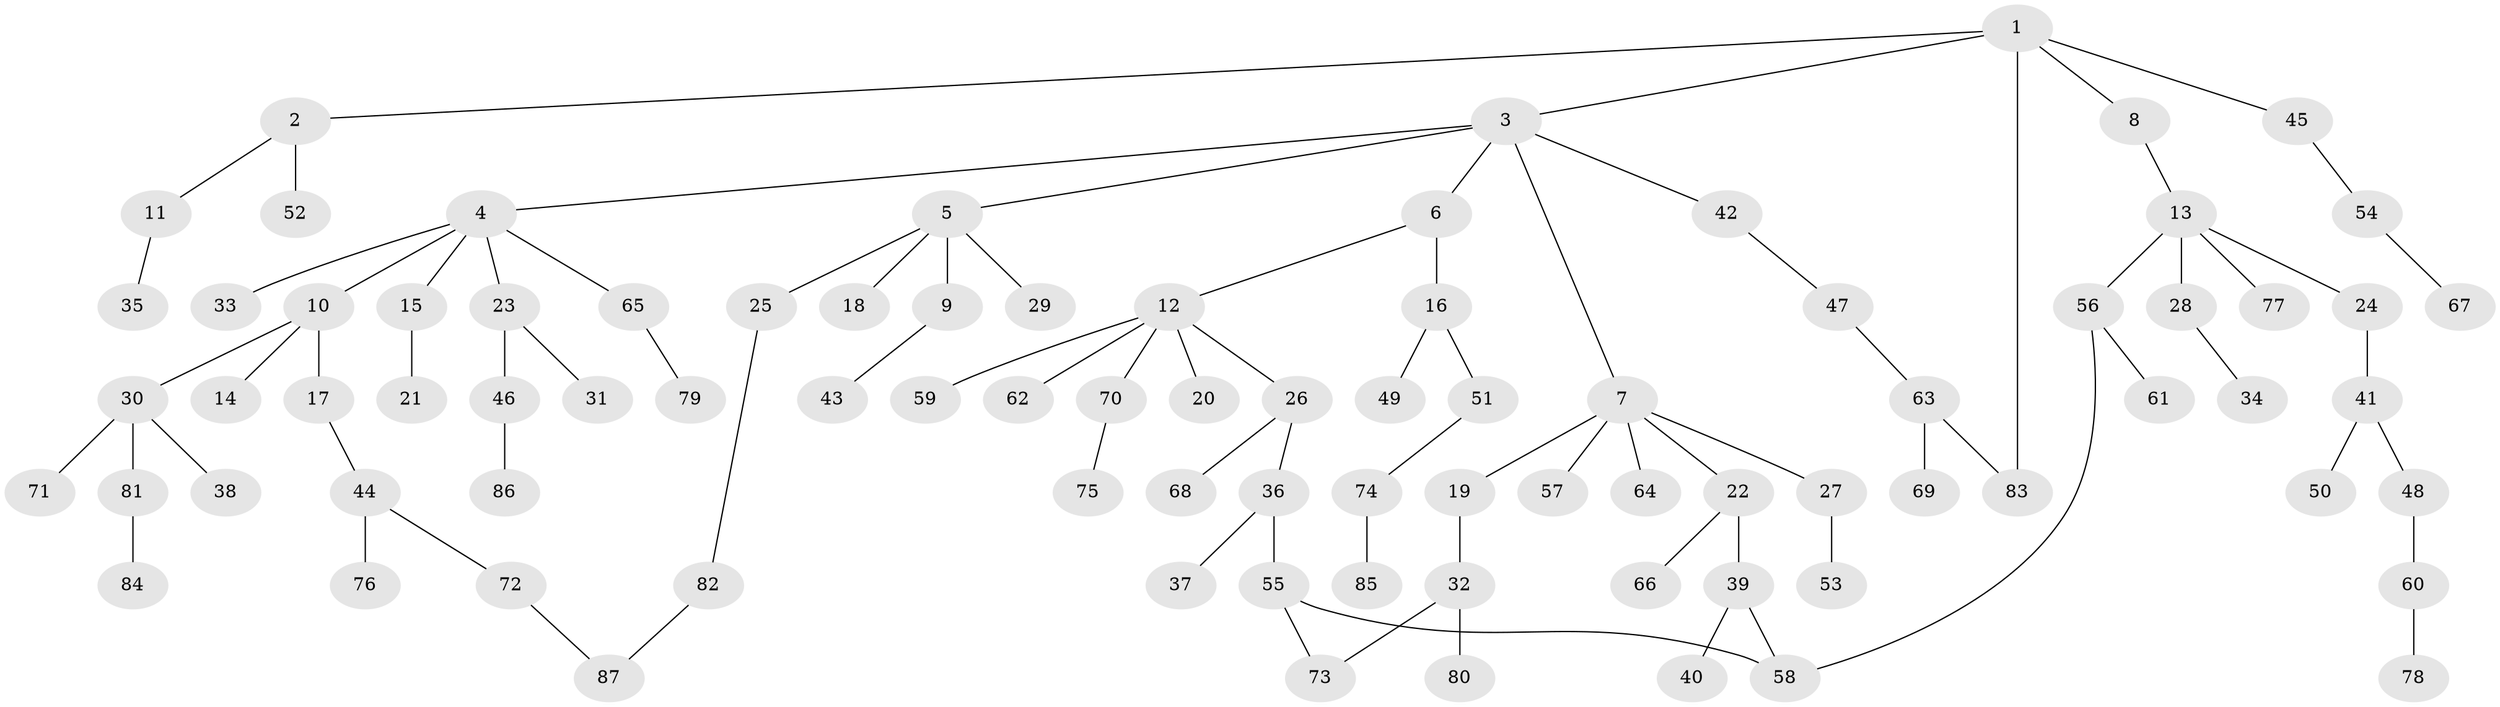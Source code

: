 // coarse degree distribution, {14: 0.029411764705882353, 2: 0.20588235294117646, 3: 0.058823529411764705, 7: 0.029411764705882353, 5: 0.029411764705882353, 6: 0.029411764705882353, 1: 0.5882352941176471, 4: 0.029411764705882353}
// Generated by graph-tools (version 1.1) at 2025/17/03/04/25 18:17:06]
// undirected, 87 vertices, 91 edges
graph export_dot {
graph [start="1"]
  node [color=gray90,style=filled];
  1;
  2;
  3;
  4;
  5;
  6;
  7;
  8;
  9;
  10;
  11;
  12;
  13;
  14;
  15;
  16;
  17;
  18;
  19;
  20;
  21;
  22;
  23;
  24;
  25;
  26;
  27;
  28;
  29;
  30;
  31;
  32;
  33;
  34;
  35;
  36;
  37;
  38;
  39;
  40;
  41;
  42;
  43;
  44;
  45;
  46;
  47;
  48;
  49;
  50;
  51;
  52;
  53;
  54;
  55;
  56;
  57;
  58;
  59;
  60;
  61;
  62;
  63;
  64;
  65;
  66;
  67;
  68;
  69;
  70;
  71;
  72;
  73;
  74;
  75;
  76;
  77;
  78;
  79;
  80;
  81;
  82;
  83;
  84;
  85;
  86;
  87;
  1 -- 2;
  1 -- 3;
  1 -- 8;
  1 -- 45;
  1 -- 83;
  2 -- 11;
  2 -- 52;
  3 -- 4;
  3 -- 5;
  3 -- 6;
  3 -- 7;
  3 -- 42;
  4 -- 10;
  4 -- 15;
  4 -- 23;
  4 -- 33;
  4 -- 65;
  5 -- 9;
  5 -- 18;
  5 -- 25;
  5 -- 29;
  6 -- 12;
  6 -- 16;
  7 -- 19;
  7 -- 22;
  7 -- 27;
  7 -- 57;
  7 -- 64;
  8 -- 13;
  9 -- 43;
  10 -- 14;
  10 -- 17;
  10 -- 30;
  11 -- 35;
  12 -- 20;
  12 -- 26;
  12 -- 59;
  12 -- 62;
  12 -- 70;
  13 -- 24;
  13 -- 28;
  13 -- 56;
  13 -- 77;
  15 -- 21;
  16 -- 49;
  16 -- 51;
  17 -- 44;
  19 -- 32;
  22 -- 39;
  22 -- 66;
  23 -- 31;
  23 -- 46;
  24 -- 41;
  25 -- 82;
  26 -- 36;
  26 -- 68;
  27 -- 53;
  28 -- 34;
  30 -- 38;
  30 -- 71;
  30 -- 81;
  32 -- 80;
  32 -- 73;
  36 -- 37;
  36 -- 55;
  39 -- 40;
  39 -- 58;
  41 -- 48;
  41 -- 50;
  42 -- 47;
  44 -- 72;
  44 -- 76;
  45 -- 54;
  46 -- 86;
  47 -- 63;
  48 -- 60;
  51 -- 74;
  54 -- 67;
  55 -- 73;
  55 -- 58;
  56 -- 58;
  56 -- 61;
  60 -- 78;
  63 -- 69;
  63 -- 83;
  65 -- 79;
  70 -- 75;
  72 -- 87;
  74 -- 85;
  81 -- 84;
  82 -- 87;
}
